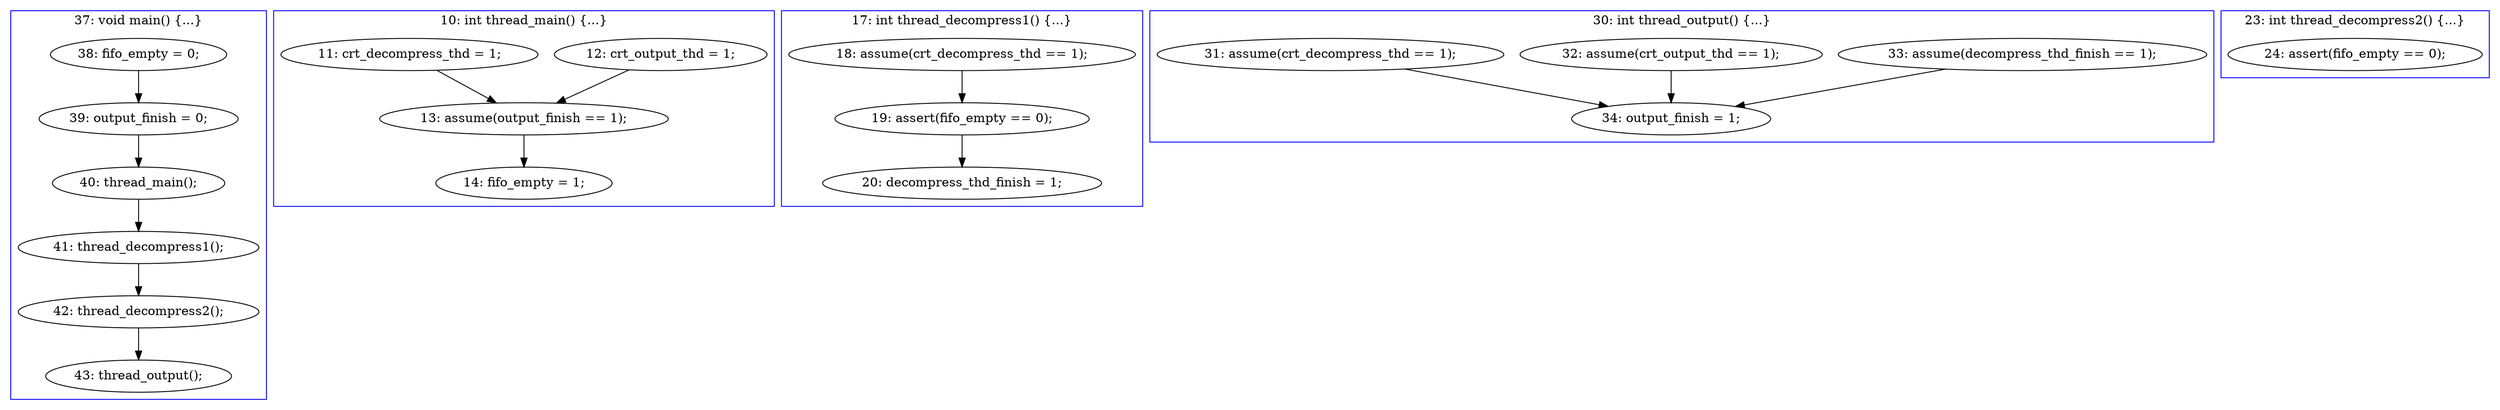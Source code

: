 digraph PartialOrder {
	compound = true
	"38: fifo_empty = 0;" -> "39: output_finish = 0;"
	"41: thread_decompress1();" -> "42: thread_decompress2();"
	"12: crt_output_thd = 1;" -> "13: assume(output_finish == 1);"
	"13: assume(output_finish == 1);" -> "14: fifo_empty = 1;"
	"39: output_finish = 0;" -> "40: thread_main();"
	"11: crt_decompress_thd = 1;" -> "13: assume(output_finish == 1);"
	"18: assume(crt_decompress_thd == 1);" -> "19: assert(fifo_empty == 0);"
	"33: assume(decompress_thd_finish == 1);" -> "34: output_finish = 1;"
	"32: assume(crt_output_thd == 1);" -> "34: output_finish = 1;"
	"19: assert(fifo_empty == 0);" -> "20: decompress_thd_finish = 1;"
	"31: assume(crt_decompress_thd == 1);" -> "34: output_finish = 1;"
	"40: thread_main();" -> "41: thread_decompress1();"
	"42: thread_decompress2();" -> "43: thread_output();"
	subgraph cluster4 {
		label = "23: int thread_decompress2() {...}"
		color = blue
		"24: assert(fifo_empty == 0);"  [label = "24: assert(fifo_empty == 0);"]
	}
	subgraph cluster1 {
		label = "10: int thread_main() {...}"
		color = blue
		"13: assume(output_finish == 1);"  [label = "13: assume(output_finish == 1);"]
		"11: crt_decompress_thd = 1;"  [label = "11: crt_decompress_thd = 1;"]
		"12: crt_output_thd = 1;"  [label = "12: crt_output_thd = 1;"]
		"14: fifo_empty = 1;"  [label = "14: fifo_empty = 1;"]
	}
	subgraph cluster3 {
		label = "17: int thread_decompress1() {...}"
		color = blue
		"18: assume(crt_decompress_thd == 1);"  [label = "18: assume(crt_decompress_thd == 1);"]
		"20: decompress_thd_finish = 1;"  [label = "20: decompress_thd_finish = 1;"]
		"19: assert(fifo_empty == 0);"  [label = "19: assert(fifo_empty == 0);"]
	}
	subgraph cluster2 {
		label = "37: void main() {...}"
		color = blue
		"42: thread_decompress2();"  [label = "42: thread_decompress2();"]
		"40: thread_main();"  [label = "40: thread_main();"]
		"41: thread_decompress1();"  [label = "41: thread_decompress1();"]
		"43: thread_output();"  [label = "43: thread_output();"]
		"38: fifo_empty = 0;"  [label = "38: fifo_empty = 0;"]
		"39: output_finish = 0;"  [label = "39: output_finish = 0;"]
	}
	subgraph cluster5 {
		label = "30: int thread_output() {...}"
		color = blue
		"34: output_finish = 1;"  [label = "34: output_finish = 1;"]
		"32: assume(crt_output_thd == 1);"  [label = "32: assume(crt_output_thd == 1);"]
		"33: assume(decompress_thd_finish == 1);"  [label = "33: assume(decompress_thd_finish == 1);"]
		"31: assume(crt_decompress_thd == 1);"  [label = "31: assume(crt_decompress_thd == 1);"]
	}
}